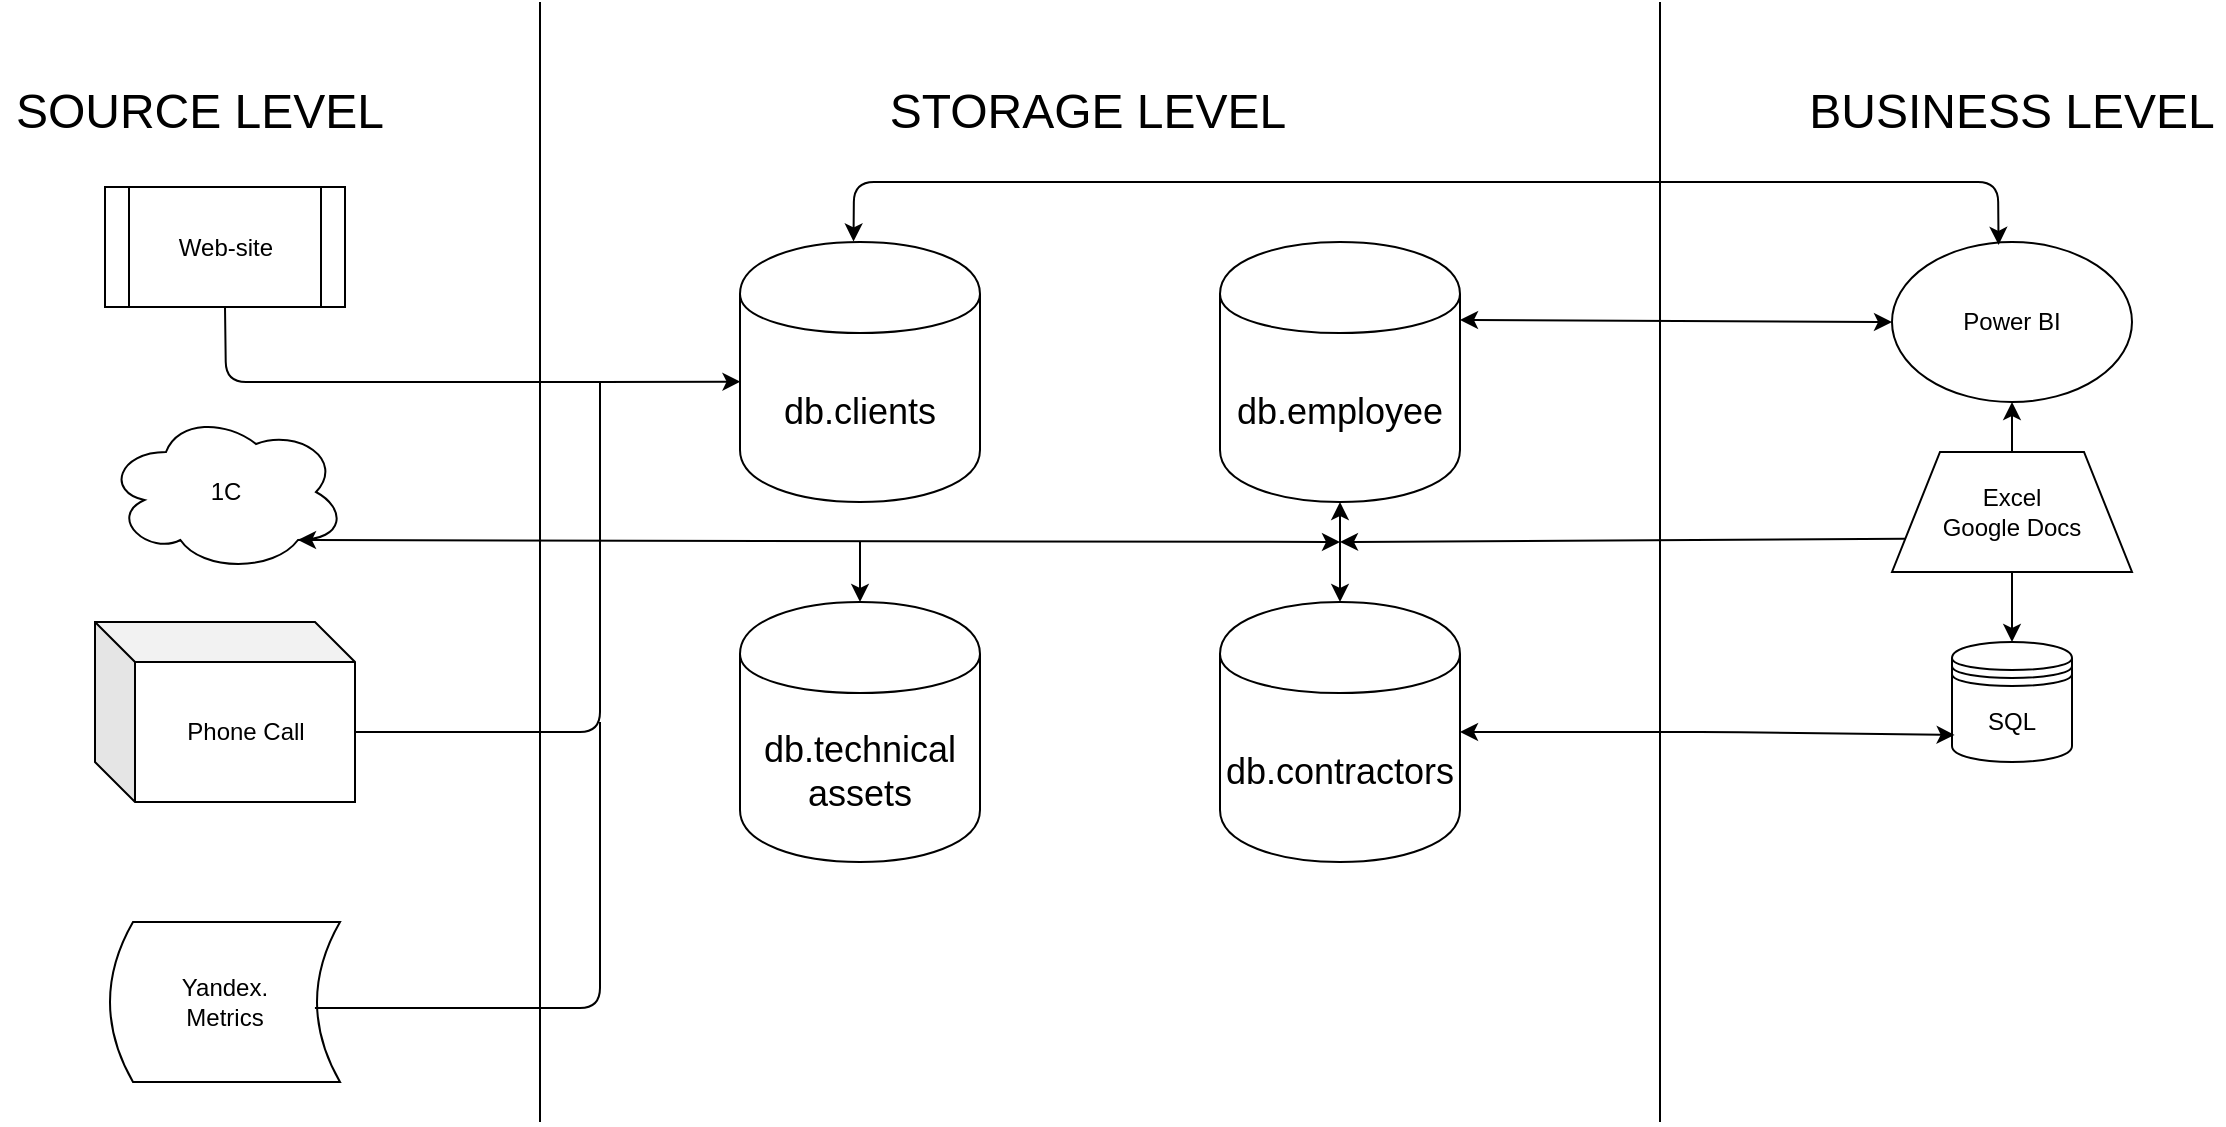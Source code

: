 <mxfile version="13.0.3" type="device"><diagram id="L4Hf110MJoZD-ZQ6K4k-" name="Page-1"><mxGraphModel dx="2067" dy="706" grid="1" gridSize="10" guides="1" tooltips="1" connect="1" arrows="1" fold="1" page="1" pageScale="1" pageWidth="850" pageHeight="1100" math="0" shadow="0"><root><mxCell id="0"/><mxCell id="1" parent="0"/><mxCell id="fCW8NgBqePeXxsK5kYMF-1" value="" style="endArrow=none;html=1;" parent="1" edge="1"><mxGeometry width="50" height="50" relative="1" as="geometry"><mxPoint x="160" y="720" as="sourcePoint"/><mxPoint x="160" y="160" as="targetPoint"/></mxGeometry></mxCell><mxCell id="fCW8NgBqePeXxsK5kYMF-2" value="" style="endArrow=none;html=1;" parent="1" edge="1"><mxGeometry width="50" height="50" relative="1" as="geometry"><mxPoint x="720" y="720" as="sourcePoint"/><mxPoint x="720" y="160" as="targetPoint"/></mxGeometry></mxCell><mxCell id="fCW8NgBqePeXxsK5kYMF-3" value="&lt;font style=&quot;font-size: 18px&quot;&gt;db.clients&lt;/font&gt;" style="shape=cylinder;whiteSpace=wrap;html=1;boundedLbl=1;backgroundOutline=1;" parent="1" vertex="1"><mxGeometry x="260" y="280" width="120" height="130" as="geometry"/></mxCell><mxCell id="fCW8NgBqePeXxsK5kYMF-13" value="&lt;font style=&quot;font-size: 24px&quot;&gt;SOURCE LEVEL&lt;/font&gt;" style="text;html=1;strokeColor=none;fillColor=none;align=center;verticalAlign=middle;whiteSpace=wrap;rounded=0;" parent="1" vertex="1"><mxGeometry x="-110" y="190" width="200" height="50" as="geometry"/></mxCell><mxCell id="fCW8NgBqePeXxsK5kYMF-15" value="&lt;font style=&quot;font-size: 24px&quot;&gt;STORAGE LEVEL&lt;/font&gt;" style="text;html=1;strokeColor=none;fillColor=none;align=center;verticalAlign=middle;whiteSpace=wrap;rounded=0;" parent="1" vertex="1"><mxGeometry x="328" y="177.5" width="212" height="75" as="geometry"/></mxCell><mxCell id="fCW8NgBqePeXxsK5kYMF-18" value="&lt;font style=&quot;font-size: 18px&quot;&gt;db.employee&lt;/font&gt;" style="shape=cylinder;whiteSpace=wrap;html=1;boundedLbl=1;backgroundOutline=1;" parent="1" vertex="1"><mxGeometry x="500" y="280" width="120" height="130" as="geometry"/></mxCell><mxCell id="fCW8NgBqePeXxsK5kYMF-19" value="&lt;font style=&quot;font-size: 18px&quot;&gt;db.contractors&lt;br&gt;&lt;/font&gt;" style="shape=cylinder;whiteSpace=wrap;html=1;boundedLbl=1;backgroundOutline=1;" parent="1" vertex="1"><mxGeometry x="500" y="460" width="120" height="130" as="geometry"/></mxCell><mxCell id="fCW8NgBqePeXxsK5kYMF-20" value="&lt;font style=&quot;font-size: 18px&quot;&gt;db.technical&lt;br&gt;assets&lt;/font&gt;" style="shape=cylinder;whiteSpace=wrap;html=1;boundedLbl=1;backgroundOutline=1;" parent="1" vertex="1"><mxGeometry x="260" y="460" width="120" height="130" as="geometry"/></mxCell><mxCell id="fCW8NgBqePeXxsK5kYMF-21" value="&lt;font style=&quot;font-size: 24px&quot;&gt;BUSINESS LEVEL&lt;/font&gt;" style="text;html=1;strokeColor=none;fillColor=none;align=center;verticalAlign=middle;whiteSpace=wrap;rounded=0;" parent="1" vertex="1"><mxGeometry x="790" y="177.5" width="212" height="75" as="geometry"/></mxCell><mxCell id="fCW8NgBqePeXxsK5kYMF-22" value="Web-site" style="shape=process;whiteSpace=wrap;html=1;backgroundOutline=1;" parent="1" vertex="1"><mxGeometry x="-57.5" y="252.5" width="120" height="60" as="geometry"/></mxCell><mxCell id="fCW8NgBqePeXxsK5kYMF-24" value="Yandex.&lt;br&gt;Metrics" style="shape=dataStorage;whiteSpace=wrap;html=1;" parent="1" vertex="1"><mxGeometry x="-55" y="620" width="115" height="80" as="geometry"/></mxCell><mxCell id="fCW8NgBqePeXxsK5kYMF-25" value="Phone Call" style="shape=cube;whiteSpace=wrap;html=1;boundedLbl=1;backgroundOutline=1;darkOpacity=0.05;darkOpacity2=0.1;" parent="1" vertex="1"><mxGeometry x="-62.5" y="470" width="130" height="90" as="geometry"/></mxCell><mxCell id="fCW8NgBqePeXxsK5kYMF-26" value="1C" style="ellipse;shape=cloud;whiteSpace=wrap;html=1;" parent="1" vertex="1"><mxGeometry x="-57" y="365" width="120" height="80" as="geometry"/></mxCell><mxCell id="fCW8NgBqePeXxsK5kYMF-27" value="Power BI" style="ellipse;whiteSpace=wrap;html=1;" parent="1" vertex="1"><mxGeometry x="836" y="280" width="120" height="80" as="geometry"/></mxCell><mxCell id="fCW8NgBqePeXxsK5kYMF-52" value="" style="edgeStyle=orthogonalEdgeStyle;rounded=0;orthogonalLoop=1;jettySize=auto;html=1;" parent="1" source="fCW8NgBqePeXxsK5kYMF-28" target="fCW8NgBqePeXxsK5kYMF-27" edge="1"><mxGeometry relative="1" as="geometry"/></mxCell><mxCell id="fCW8NgBqePeXxsK5kYMF-53" value="" style="edgeStyle=orthogonalEdgeStyle;rounded=0;orthogonalLoop=1;jettySize=auto;html=1;" parent="1" source="fCW8NgBqePeXxsK5kYMF-28" target="fCW8NgBqePeXxsK5kYMF-29" edge="1"><mxGeometry relative="1" as="geometry"/></mxCell><mxCell id="fCW8NgBqePeXxsK5kYMF-28" value="Excel&lt;br&gt;Google Docs" style="shape=trapezoid;perimeter=trapezoidPerimeter;whiteSpace=wrap;html=1;" parent="1" vertex="1"><mxGeometry x="836" y="385" width="120" height="60" as="geometry"/></mxCell><mxCell id="fCW8NgBqePeXxsK5kYMF-29" value="SQL" style="shape=datastore;whiteSpace=wrap;html=1;" parent="1" vertex="1"><mxGeometry x="866" y="480" width="60" height="60" as="geometry"/></mxCell><mxCell id="fCW8NgBqePeXxsK5kYMF-32" value="" style="endArrow=none;html=1;exitX=0;exitY=0;exitDx=130;exitDy=55;exitPerimeter=0;" parent="1" source="fCW8NgBqePeXxsK5kYMF-25" edge="1"><mxGeometry width="50" height="50" relative="1" as="geometry"><mxPoint x="330" y="480" as="sourcePoint"/><mxPoint x="190" y="350" as="targetPoint"/><Array as="points"><mxPoint x="190" y="525"/></Array></mxGeometry></mxCell><mxCell id="fCW8NgBqePeXxsK5kYMF-33" value="" style="endArrow=classic;html=1;entryX=0.002;entryY=0.537;entryDx=0;entryDy=0;entryPerimeter=0;" parent="1" target="fCW8NgBqePeXxsK5kYMF-3" edge="1"><mxGeometry width="50" height="50" relative="1" as="geometry"><mxPoint x="190" y="350" as="sourcePoint"/><mxPoint x="380" y="630" as="targetPoint"/></mxGeometry></mxCell><mxCell id="fCW8NgBqePeXxsK5kYMF-35" value="" style="endArrow=classic;html=1;entryX=0.5;entryY=0;entryDx=0;entryDy=0;" parent="1" target="fCW8NgBqePeXxsK5kYMF-19" edge="1"><mxGeometry width="50" height="50" relative="1" as="geometry"><mxPoint x="560" y="430" as="sourcePoint"/><mxPoint x="460" y="480" as="targetPoint"/></mxGeometry></mxCell><mxCell id="fCW8NgBqePeXxsK5kYMF-38" value="" style="endArrow=classic;html=1;entryX=0.5;entryY=1;entryDx=0;entryDy=0;" parent="1" target="fCW8NgBqePeXxsK5kYMF-18" edge="1"><mxGeometry width="50" height="50" relative="1" as="geometry"><mxPoint x="560" y="430" as="sourcePoint"/><mxPoint x="510" y="430" as="targetPoint"/></mxGeometry></mxCell><mxCell id="fCW8NgBqePeXxsK5kYMF-40" value="" style="endArrow=none;html=1;exitX=0.891;exitY=0.538;exitDx=0;exitDy=0;exitPerimeter=0;" parent="1" source="fCW8NgBqePeXxsK5kYMF-24" edge="1"><mxGeometry width="50" height="50" relative="1" as="geometry"><mxPoint x="260" y="580" as="sourcePoint"/><mxPoint x="190" y="520" as="targetPoint"/><Array as="points"><mxPoint x="190" y="663"/></Array></mxGeometry></mxCell><mxCell id="fCW8NgBqePeXxsK5kYMF-41" value="" style="endArrow=none;html=1;exitX=0.5;exitY=1;exitDx=0;exitDy=0;" parent="1" source="fCW8NgBqePeXxsK5kYMF-22" edge="1"><mxGeometry width="50" height="50" relative="1" as="geometry"><mxPoint x="210" y="430" as="sourcePoint"/><mxPoint x="190" y="350" as="targetPoint"/><Array as="points"><mxPoint x="3" y="350"/></Array></mxGeometry></mxCell><mxCell id="fCW8NgBqePeXxsK5kYMF-42" value="" style="endArrow=classic;startArrow=classic;html=1;exitX=1;exitY=0.5;exitDx=0;exitDy=0;entryX=0.022;entryY=0.774;entryDx=0;entryDy=0;entryPerimeter=0;" parent="1" source="fCW8NgBqePeXxsK5kYMF-19" target="fCW8NgBqePeXxsK5kYMF-29" edge="1"><mxGeometry width="50" height="50" relative="1" as="geometry"><mxPoint x="540" y="550" as="sourcePoint"/><mxPoint x="860" y="530" as="targetPoint"/><Array as="points"><mxPoint x="750" y="525"/></Array></mxGeometry></mxCell><mxCell id="fCW8NgBqePeXxsK5kYMF-43" value="" style="endArrow=classic;html=1;entryX=0.5;entryY=0;entryDx=0;entryDy=0;" parent="1" target="fCW8NgBqePeXxsK5kYMF-20" edge="1"><mxGeometry width="50" height="50" relative="1" as="geometry"><mxPoint x="320" y="430" as="sourcePoint"/><mxPoint x="390" y="460" as="targetPoint"/></mxGeometry></mxCell><mxCell id="fCW8NgBqePeXxsK5kYMF-51" value="" style="endArrow=classic;startArrow=classic;html=1;entryX=0;entryY=0.5;entryDx=0;entryDy=0;exitX=1;exitY=0.3;exitDx=0;exitDy=0;" parent="1" source="fCW8NgBqePeXxsK5kYMF-18" target="fCW8NgBqePeXxsK5kYMF-27" edge="1"><mxGeometry width="50" height="50" relative="1" as="geometry"><mxPoint x="620" y="450" as="sourcePoint"/><mxPoint x="670" y="400" as="targetPoint"/></mxGeometry></mxCell><mxCell id="fCW8NgBqePeXxsK5kYMF-57" value="" style="endArrow=classic;html=1;exitX=0;exitY=0.75;exitDx=0;exitDy=0;" parent="1" source="fCW8NgBqePeXxsK5kYMF-28" edge="1"><mxGeometry width="50" height="50" relative="1" as="geometry"><mxPoint x="610" y="480" as="sourcePoint"/><mxPoint x="560" y="430" as="targetPoint"/></mxGeometry></mxCell><mxCell id="fCW8NgBqePeXxsK5kYMF-59" value="" style="endArrow=classic;startArrow=classic;html=1;entryX=0.444;entryY=0.018;entryDx=0;entryDy=0;entryPerimeter=0;exitX=0.473;exitY=-0.002;exitDx=0;exitDy=0;exitPerimeter=0;" parent="1" source="fCW8NgBqePeXxsK5kYMF-3" target="fCW8NgBqePeXxsK5kYMF-27" edge="1"><mxGeometry width="50" height="50" relative="1" as="geometry"><mxPoint x="400" y="260" as="sourcePoint"/><mxPoint x="720" y="300" as="targetPoint"/><Array as="points"><mxPoint x="317" y="250"/><mxPoint x="889" y="250"/></Array></mxGeometry></mxCell><mxCell id="fCW8NgBqePeXxsK5kYMF-60" value="" style="endArrow=classic;startArrow=classic;html=1;entryX=0.8;entryY=0.8;entryDx=0;entryDy=0;entryPerimeter=0;" parent="1" target="fCW8NgBqePeXxsK5kYMF-26" edge="1"><mxGeometry width="50" height="50" relative="1" as="geometry"><mxPoint x="560" y="430" as="sourcePoint"/><mxPoint x="450" y="410" as="targetPoint"/></mxGeometry></mxCell></root></mxGraphModel></diagram></mxfile>